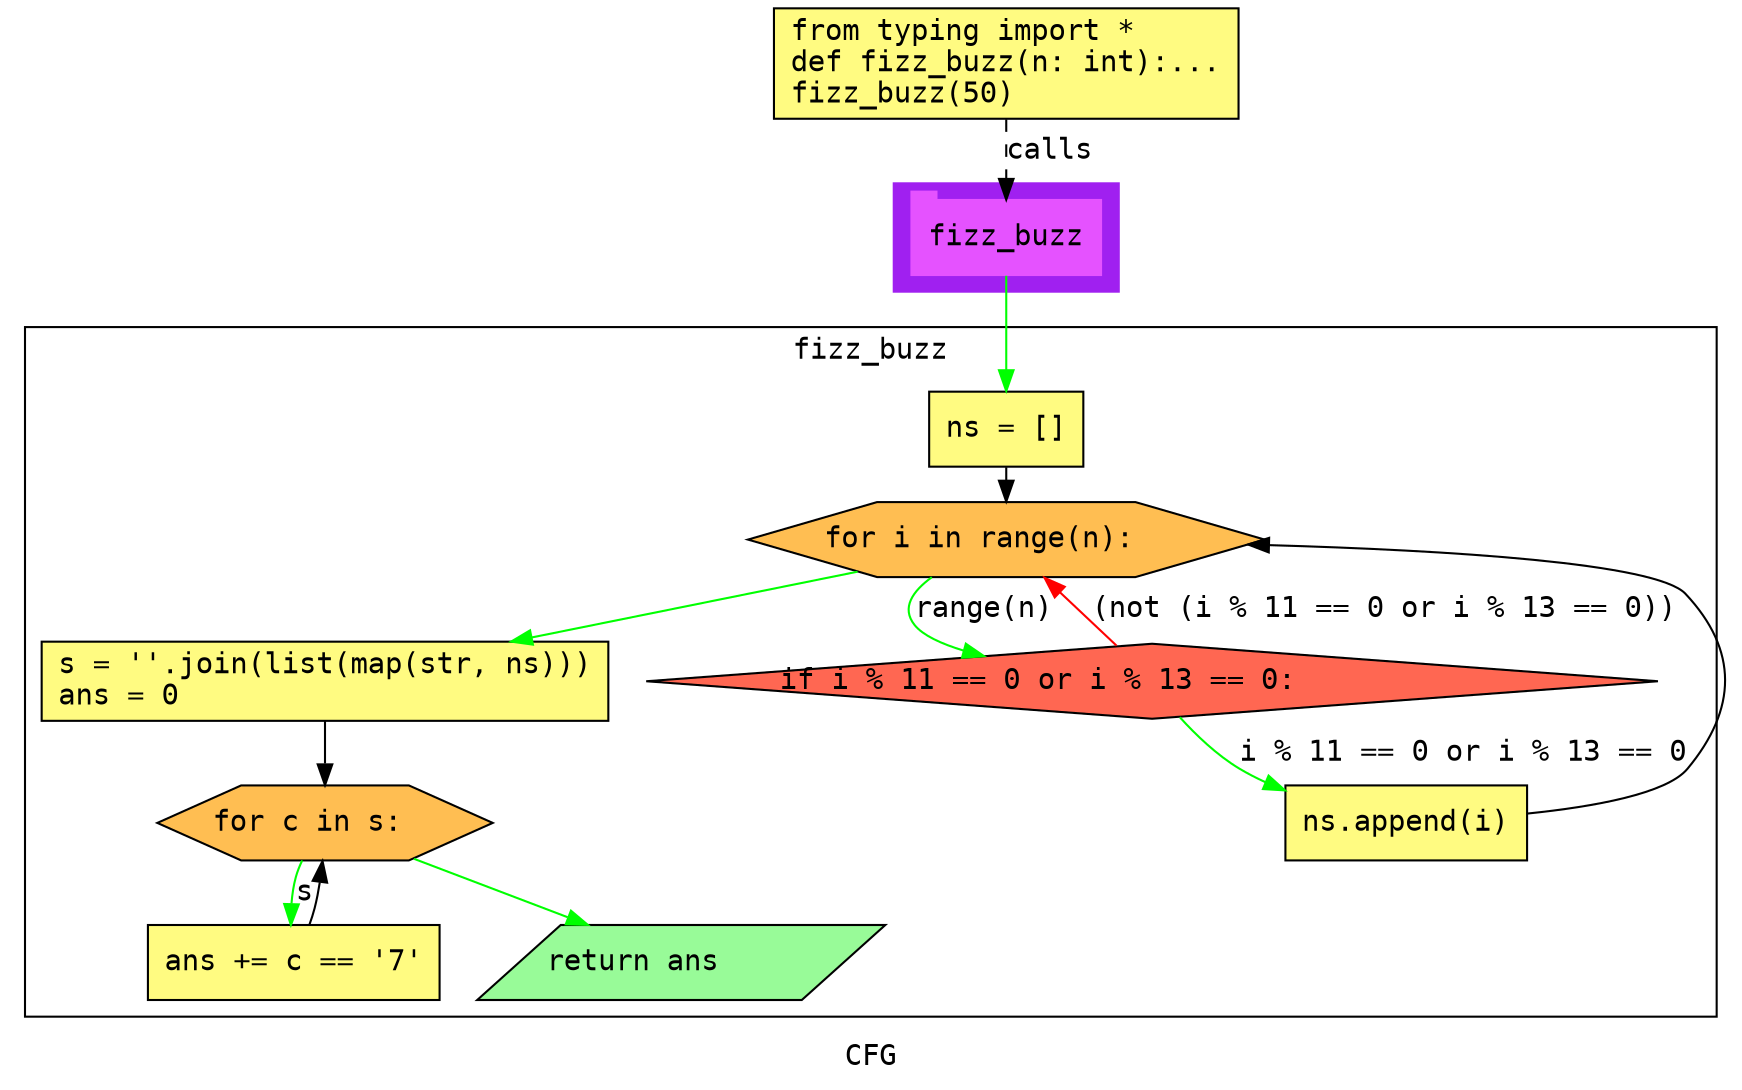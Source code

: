 digraph cluster938CFG {
	graph [bb="0,0,828,515",
		compound=True,
		fontname="DejaVu Sans Mono",
		label=CFG,
		lheight=0.21,
		lp="414,11.5",
		lwidth=0.35,
		pack=False,
		rankdir=TB,
		ranksep=0.02
	];
	node [fontname="DejaVu Sans Mono",
		label="\N"
	];
	edge [fontname="DejaVu Sans Mono"];
	subgraph cluster_1 {
		graph [bb="425,379,533,431",
			color=purple,
			compound=true,
			fontname="DejaVu Sans Mono",
			label="",
			rankdir=TB,
			ranksep=0.02,
			shape=tab,
			style=filled
		];
		node [fontname="DejaVu Sans Mono"];
		edge [fontname="DejaVu Sans Mono"];
		19	[color="#E552FF",
			height=0.5,
			label=fizz_buzz,
			linenum="[13]",
			pos="479,405",
			shape=tab,
			style=filled,
			width=1.2639];
	}
	subgraph cluster4fizz_buzz {
		graph [bb="8,31,820,362",
			compound=True,
			fontname="DejaVu Sans Mono",
			label=fizz_buzz,
			lheight=0.21,
			lp="414,350.5",
			lwidth=1.04,
			pack=False,
			rankdir=TB,
			ranksep=0.02
		];
		node [fontname="DejaVu Sans Mono"];
		edge [fontname="DejaVu Sans Mono"];
		subgraph cluster_4 {
			graph [color=purple,
				compound=true,
				fontname="DejaVu Sans Mono",
				label="",
				rankdir=TB,
				ranksep=0.02,
				shape=tab,
				style=filled
			];
			node [fontname="DejaVu Sans Mono"];
			edge [fontname="DejaVu Sans Mono"];
		}
		subgraph cluster_8 {
			graph [color=purple,
				compound=true,
				fontname="DejaVu Sans Mono",
				label="",
				rankdir=TB,
				ranksep=0.02,
				shape=tab,
				style=filled
			];
			node [fontname="DejaVu Sans Mono"];
			edge [fontname="DejaVu Sans Mono"];
		}
		subgraph cluster_7 {
			graph [color=purple,
				compound=true,
				fontname="DejaVu Sans Mono",
				label="",
				rankdir=TB,
				ranksep=0.02,
				shape=tab,
				style=filled
			];
			node [fontname="DejaVu Sans Mono"];
			edge [fontname="DejaVu Sans Mono"];
		}
		3	[fillcolor="#FFFB81",
			height=0.5,
			label="ns = []\l",
			linenum="[3]",
			pos="479,313",
			shape=rectangle,
			style="filled,solid",
			width=1.0278];
		4	[fillcolor="#FFBE52",
			height=0.5,
			label="for i in range(n):\l",
			linenum="[4]",
			pos="479,260",
			shape=hexagon,
			style="filled,solid",
			width=3.4397];
		3 -> 4	[color=black,
			pos="e,479,278.25 479,294.73 479,292.66 479,290.5 479,288.32"];
		6	[fillcolor="#FF6752",
			height=0.5,
			label="if i % 11 == 0 or i % 13 == 0:\l",
			linenum="[5]",
			pos="549,192",
			shape=diamond,
			style="filled,solid",
			width=6.7405];
		4 -> 6	[color=green,
			label="range(n)",
			lp="467.5,226.5",
			pos="e,467.63,203.97 442.24,241.84 433.02,235.21 427.41,227.25 434,219 437.97,214.03 446.78,209.95 457.85,206.61"];
		7	[fillcolor="#FFFB81",
			height=0.52778,
			label="s = ''.join(list(map(str, ns)))\lans = 0\l",
			linenum="[7, 8]",
			pos="152,192",
			shape=rectangle,
			style="filled,solid",
			width=3.7778];
		4 -> 7	[color=green,
			pos="e,241.32,211.03 407.64,244.6 361.84,235.35 301.7,223.22 251.27,213.04"];
		6 -> 4	[color=red,
			label="(not (i % 11 == 0 or i % 13 == 0))",
			lp="660.5,226.5",
			pos="e,497.39,241.66 531.93,209.09 523.76,216.8 513.8,226.19 504.74,234.73"];
		8	[fillcolor="#FFFB81",
			height=0.5,
			label="ns.append(i)\l",
			linenum="[6]",
			pos="671,124",
			shape=rectangle,
			style="filled,solid",
			width=1.6111];
		6 -> 8	[color=green,
			label="i % 11 == 0 or i % 13 == 0",
			lp="698.5,157.5",
			pos="e,612.78,139.61 562.33,174.7 569.96,166.3 580.15,156.48 591,150 594.9,147.67 599.04,145.54 603.3,143.59"];
		8 -> 4	[color=black,
			pos="e,594.66,257.62 729.35,128.51 761.17,131.78 796.05,138.04 806,150 829.88,178.7 830.57,206.79 805,234 791.07,248.82 690.55,254.88 \
604.77,257.35"];
		14	[fillcolor="#FFBE52",
			height=0.5,
			label="for c in s:\l",
			linenum="[9]",
			pos="152,124",
			shape=hexagon,
			style="filled,solid",
			width=2.2306];
		7 -> 14	[color=black,
			pos="e,152,142.1 152,172.97 152,166.65 152,159.41 152,152.51"];
		15	[fillcolor="#FFFB81",
			height=0.5,
			label="ans += c == '7'\l",
			linenum="[10]",
			pos="137,57",
			shape=rectangle,
			style="filled,solid",
			width=1.9444];
		14 -> 15	[color=green,
			label=s,
			lp="142.5,90.5",
			pos="e,135.63,75 141.07,105.98 139.82,103.39 138.74,100.69 138,98 136.89,93.97 136.25,89.625 135.92,85.336"];
		16	[fillcolor="#98fb98",
			height=0.5,
			label="return ans\l",
			linenum="[11]",
			pos="319,57",
			shape=parallelogram,
			style="filled,solid",
			width=2.6206];
		14 -> 16	[color=green,
			pos="e,275.12,75.078 194.14,106.6 215.88,98.136 242.63,87.726 265.78,78.714"];
		15 -> 14	[color=black,
			pos="e,150.81,105.69 144.48,75.02 145.44,77.656 146.32,80.375 147,83 148.03,87.002 148.85,91.287 149.51,95.511"];
	}
	1	[fillcolor="#FFFB81",
		height=0.73611,
		label="from typing import *\ldef fizz_buzz(n: int):...\lfizz_buzz(50)\l",
		linenum="[1]",
		pos="479,488.5",
		shape=rectangle,
		style="filled,solid",
		width=3.0972];
	1 -> 19	[label=calls,
		lp="500,446.5",
		pos="e,479,423.13 479,461.71 479,452.66 479,442.47 479,433.3",
		style=dashed];
	19 -> 3	[color=green,
		pos="e,479,331.3 479,386.65 479,373.82 479,356.11 479,341.38"];
}
